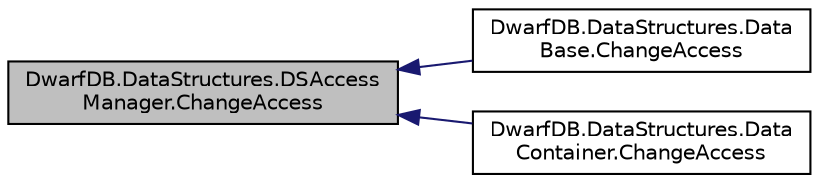 digraph "DwarfDB.DataStructures.DSAccessManager.ChangeAccess"
{
  edge [fontname="Helvetica",fontsize="10",labelfontname="Helvetica",labelfontsize="10"];
  node [fontname="Helvetica",fontsize="10",shape=record];
  rankdir="LR";
  Node1 [label="DwarfDB.DataStructures.DSAccess\lManager.ChangeAccess",height=0.2,width=0.4,color="black", fillcolor="grey75", style="filled", fontcolor="black"];
  Node1 -> Node2 [dir="back",color="midnightblue",fontsize="10",style="solid"];
  Node2 [label="DwarfDB.DataStructures.Data\lBase.ChangeAccess",height=0.2,width=0.4,color="black", fillcolor="white", style="filled",URL="$class_dwarf_d_b_1_1_data_structures_1_1_data_base.html#a4eaa522f122464c04a13d1ed104f6326",tooltip="Changing an access record for our DB "];
  Node1 -> Node3 [dir="back",color="midnightblue",fontsize="10",style="solid"];
  Node3 [label="DwarfDB.DataStructures.Data\lContainer.ChangeAccess",height=0.2,width=0.4,color="black", fillcolor="white", style="filled",URL="$class_dwarf_d_b_1_1_data_structures_1_1_data_container.html#a612995b0e084035ae6bcb7cb14b41f14",tooltip="Changing an access record for our DC "];
}

